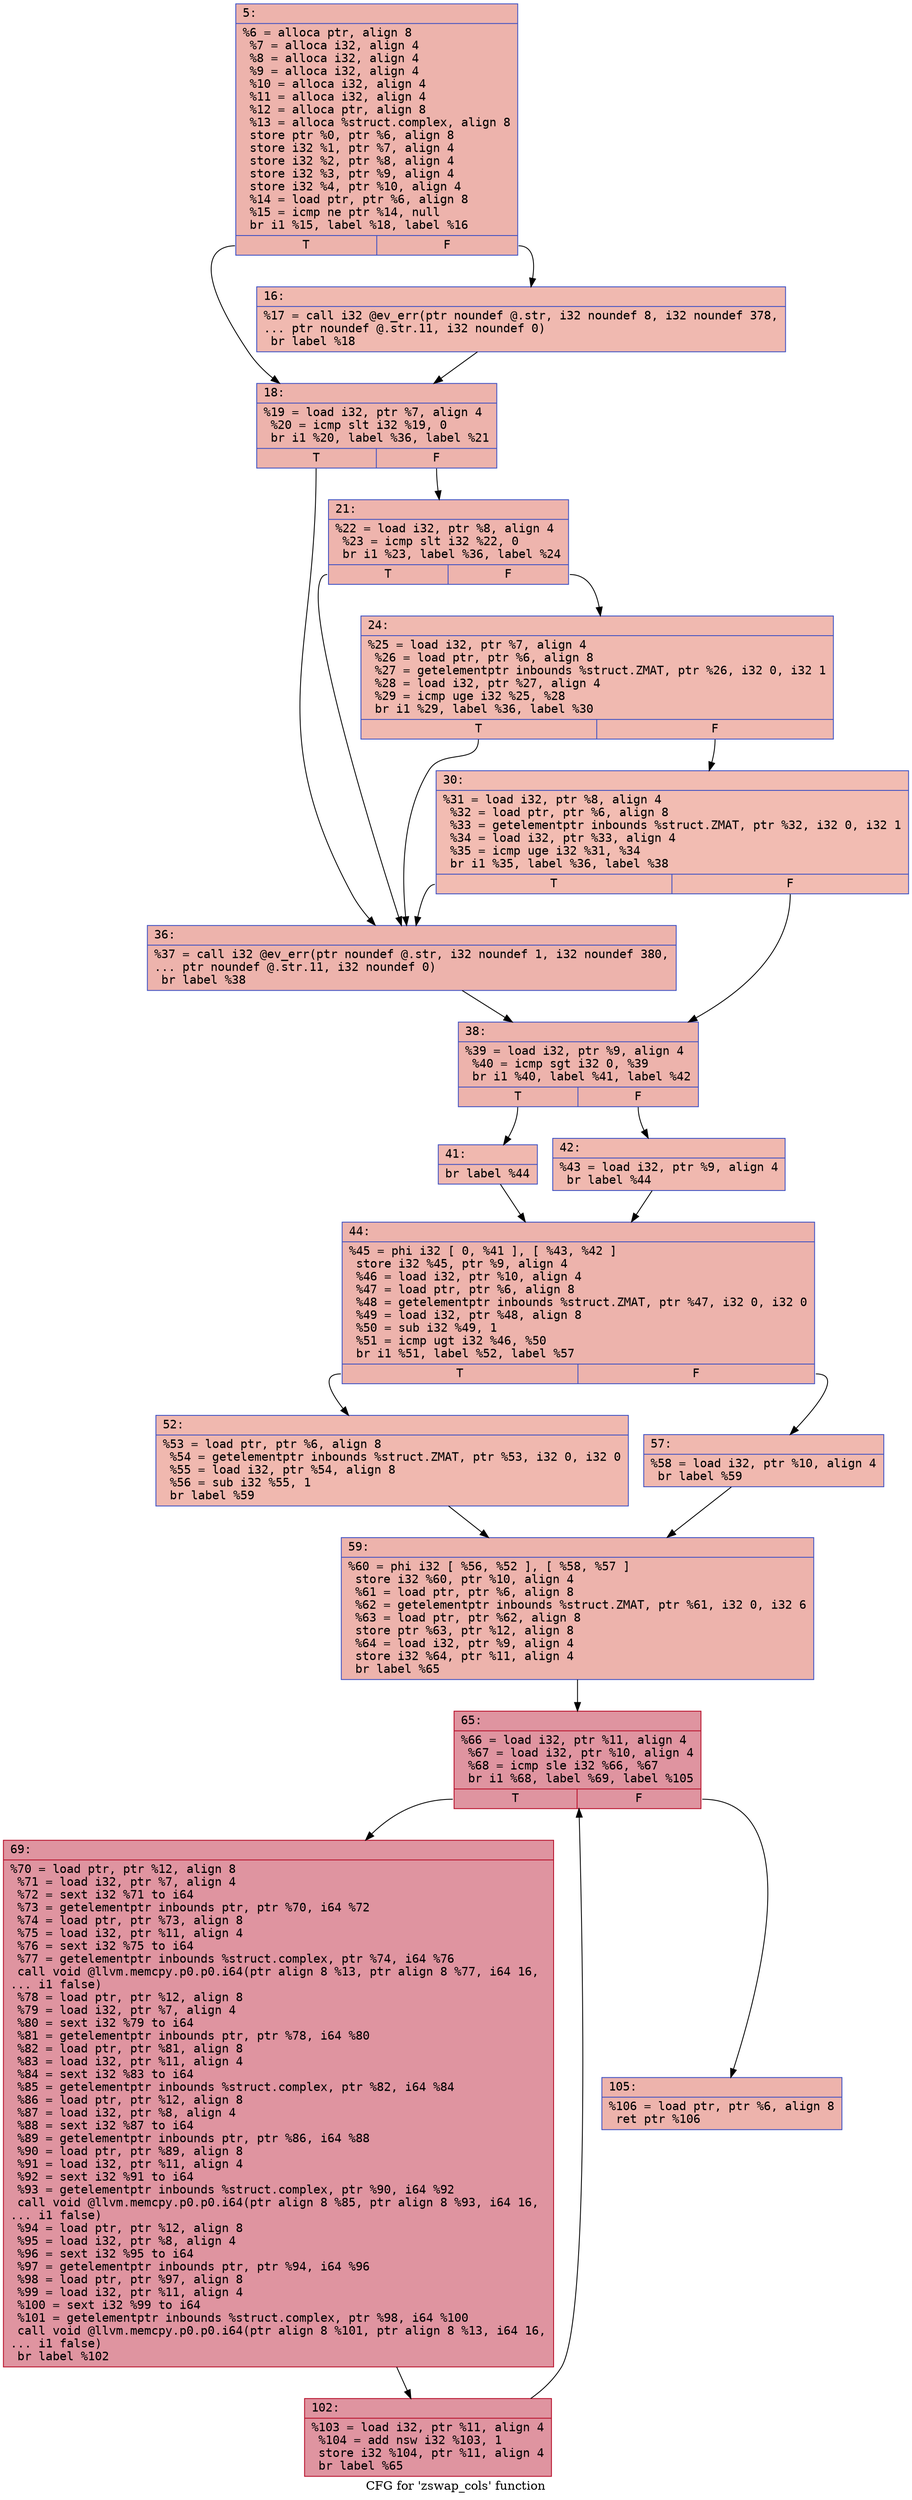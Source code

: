 digraph "CFG for 'zswap_cols' function" {
	label="CFG for 'zswap_cols' function";

	Node0x6000006bdc20 [shape=record,color="#3d50c3ff", style=filled, fillcolor="#d6524470" fontname="Courier",label="{5:\l|  %6 = alloca ptr, align 8\l  %7 = alloca i32, align 4\l  %8 = alloca i32, align 4\l  %9 = alloca i32, align 4\l  %10 = alloca i32, align 4\l  %11 = alloca i32, align 4\l  %12 = alloca ptr, align 8\l  %13 = alloca %struct.complex, align 8\l  store ptr %0, ptr %6, align 8\l  store i32 %1, ptr %7, align 4\l  store i32 %2, ptr %8, align 4\l  store i32 %3, ptr %9, align 4\l  store i32 %4, ptr %10, align 4\l  %14 = load ptr, ptr %6, align 8\l  %15 = icmp ne ptr %14, null\l  br i1 %15, label %18, label %16\l|{<s0>T|<s1>F}}"];
	Node0x6000006bdc20:s0 -> Node0x6000006bdd10[tooltip="5 -> 18\nProbability 62.50%" ];
	Node0x6000006bdc20:s1 -> Node0x6000006bdcc0[tooltip="5 -> 16\nProbability 37.50%" ];
	Node0x6000006bdcc0 [shape=record,color="#3d50c3ff", style=filled, fillcolor="#de614d70" fontname="Courier",label="{16:\l|  %17 = call i32 @ev_err(ptr noundef @.str, i32 noundef 8, i32 noundef 378,\l... ptr noundef @.str.11, i32 noundef 0)\l  br label %18\l}"];
	Node0x6000006bdcc0 -> Node0x6000006bdd10[tooltip="16 -> 18\nProbability 100.00%" ];
	Node0x6000006bdd10 [shape=record,color="#3d50c3ff", style=filled, fillcolor="#d6524470" fontname="Courier",label="{18:\l|  %19 = load i32, ptr %7, align 4\l  %20 = icmp slt i32 %19, 0\l  br i1 %20, label %36, label %21\l|{<s0>T|<s1>F}}"];
	Node0x6000006bdd10:s0 -> Node0x6000006bde50[tooltip="18 -> 36\nProbability 37.50%" ];
	Node0x6000006bdd10:s1 -> Node0x6000006bdd60[tooltip="18 -> 21\nProbability 62.50%" ];
	Node0x6000006bdd60 [shape=record,color="#3d50c3ff", style=filled, fillcolor="#d8564670" fontname="Courier",label="{21:\l|  %22 = load i32, ptr %8, align 4\l  %23 = icmp slt i32 %22, 0\l  br i1 %23, label %36, label %24\l|{<s0>T|<s1>F}}"];
	Node0x6000006bdd60:s0 -> Node0x6000006bde50[tooltip="21 -> 36\nProbability 37.50%" ];
	Node0x6000006bdd60:s1 -> Node0x6000006bddb0[tooltip="21 -> 24\nProbability 62.50%" ];
	Node0x6000006bddb0 [shape=record,color="#3d50c3ff", style=filled, fillcolor="#de614d70" fontname="Courier",label="{24:\l|  %25 = load i32, ptr %7, align 4\l  %26 = load ptr, ptr %6, align 8\l  %27 = getelementptr inbounds %struct.ZMAT, ptr %26, i32 0, i32 1\l  %28 = load i32, ptr %27, align 4\l  %29 = icmp uge i32 %25, %28\l  br i1 %29, label %36, label %30\l|{<s0>T|<s1>F}}"];
	Node0x6000006bddb0:s0 -> Node0x6000006bde50[tooltip="24 -> 36\nProbability 50.00%" ];
	Node0x6000006bddb0:s1 -> Node0x6000006bde00[tooltip="24 -> 30\nProbability 50.00%" ];
	Node0x6000006bde00 [shape=record,color="#3d50c3ff", style=filled, fillcolor="#e1675170" fontname="Courier",label="{30:\l|  %31 = load i32, ptr %8, align 4\l  %32 = load ptr, ptr %6, align 8\l  %33 = getelementptr inbounds %struct.ZMAT, ptr %32, i32 0, i32 1\l  %34 = load i32, ptr %33, align 4\l  %35 = icmp uge i32 %31, %34\l  br i1 %35, label %36, label %38\l|{<s0>T|<s1>F}}"];
	Node0x6000006bde00:s0 -> Node0x6000006bde50[tooltip="30 -> 36\nProbability 50.00%" ];
	Node0x6000006bde00:s1 -> Node0x6000006bdea0[tooltip="30 -> 38\nProbability 50.00%" ];
	Node0x6000006bde50 [shape=record,color="#3d50c3ff", style=filled, fillcolor="#d6524470" fontname="Courier",label="{36:\l|  %37 = call i32 @ev_err(ptr noundef @.str, i32 noundef 1, i32 noundef 380,\l... ptr noundef @.str.11, i32 noundef 0)\l  br label %38\l}"];
	Node0x6000006bde50 -> Node0x6000006bdea0[tooltip="36 -> 38\nProbability 100.00%" ];
	Node0x6000006bdea0 [shape=record,color="#3d50c3ff", style=filled, fillcolor="#d6524470" fontname="Courier",label="{38:\l|  %39 = load i32, ptr %9, align 4\l  %40 = icmp sgt i32 0, %39\l  br i1 %40, label %41, label %42\l|{<s0>T|<s1>F}}"];
	Node0x6000006bdea0:s0 -> Node0x6000006bdef0[tooltip="38 -> 41\nProbability 50.00%" ];
	Node0x6000006bdea0:s1 -> Node0x6000006bdf40[tooltip="38 -> 42\nProbability 50.00%" ];
	Node0x6000006bdef0 [shape=record,color="#3d50c3ff", style=filled, fillcolor="#dc5d4a70" fontname="Courier",label="{41:\l|  br label %44\l}"];
	Node0x6000006bdef0 -> Node0x6000006bdf90[tooltip="41 -> 44\nProbability 100.00%" ];
	Node0x6000006bdf40 [shape=record,color="#3d50c3ff", style=filled, fillcolor="#dc5d4a70" fontname="Courier",label="{42:\l|  %43 = load i32, ptr %9, align 4\l  br label %44\l}"];
	Node0x6000006bdf40 -> Node0x6000006bdf90[tooltip="42 -> 44\nProbability 100.00%" ];
	Node0x6000006bdf90 [shape=record,color="#3d50c3ff", style=filled, fillcolor="#d6524470" fontname="Courier",label="{44:\l|  %45 = phi i32 [ 0, %41 ], [ %43, %42 ]\l  store i32 %45, ptr %9, align 4\l  %46 = load i32, ptr %10, align 4\l  %47 = load ptr, ptr %6, align 8\l  %48 = getelementptr inbounds %struct.ZMAT, ptr %47, i32 0, i32 0\l  %49 = load i32, ptr %48, align 8\l  %50 = sub i32 %49, 1\l  %51 = icmp ugt i32 %46, %50\l  br i1 %51, label %52, label %57\l|{<s0>T|<s1>F}}"];
	Node0x6000006bdf90:s0 -> Node0x6000006bdfe0[tooltip="44 -> 52\nProbability 50.00%" ];
	Node0x6000006bdf90:s1 -> Node0x6000006be030[tooltip="44 -> 57\nProbability 50.00%" ];
	Node0x6000006bdfe0 [shape=record,color="#3d50c3ff", style=filled, fillcolor="#dc5d4a70" fontname="Courier",label="{52:\l|  %53 = load ptr, ptr %6, align 8\l  %54 = getelementptr inbounds %struct.ZMAT, ptr %53, i32 0, i32 0\l  %55 = load i32, ptr %54, align 8\l  %56 = sub i32 %55, 1\l  br label %59\l}"];
	Node0x6000006bdfe0 -> Node0x6000006be080[tooltip="52 -> 59\nProbability 100.00%" ];
	Node0x6000006be030 [shape=record,color="#3d50c3ff", style=filled, fillcolor="#dc5d4a70" fontname="Courier",label="{57:\l|  %58 = load i32, ptr %10, align 4\l  br label %59\l}"];
	Node0x6000006be030 -> Node0x6000006be080[tooltip="57 -> 59\nProbability 100.00%" ];
	Node0x6000006be080 [shape=record,color="#3d50c3ff", style=filled, fillcolor="#d6524470" fontname="Courier",label="{59:\l|  %60 = phi i32 [ %56, %52 ], [ %58, %57 ]\l  store i32 %60, ptr %10, align 4\l  %61 = load ptr, ptr %6, align 8\l  %62 = getelementptr inbounds %struct.ZMAT, ptr %61, i32 0, i32 6\l  %63 = load ptr, ptr %62, align 8\l  store ptr %63, ptr %12, align 8\l  %64 = load i32, ptr %9, align 4\l  store i32 %64, ptr %11, align 4\l  br label %65\l}"];
	Node0x6000006be080 -> Node0x6000006be0d0[tooltip="59 -> 65\nProbability 100.00%" ];
	Node0x6000006be0d0 [shape=record,color="#b70d28ff", style=filled, fillcolor="#b70d2870" fontname="Courier",label="{65:\l|  %66 = load i32, ptr %11, align 4\l  %67 = load i32, ptr %10, align 4\l  %68 = icmp sle i32 %66, %67\l  br i1 %68, label %69, label %105\l|{<s0>T|<s1>F}}"];
	Node0x6000006be0d0:s0 -> Node0x6000006be120[tooltip="65 -> 69\nProbability 96.88%" ];
	Node0x6000006be0d0:s1 -> Node0x6000006be1c0[tooltip="65 -> 105\nProbability 3.12%" ];
	Node0x6000006be120 [shape=record,color="#b70d28ff", style=filled, fillcolor="#b70d2870" fontname="Courier",label="{69:\l|  %70 = load ptr, ptr %12, align 8\l  %71 = load i32, ptr %7, align 4\l  %72 = sext i32 %71 to i64\l  %73 = getelementptr inbounds ptr, ptr %70, i64 %72\l  %74 = load ptr, ptr %73, align 8\l  %75 = load i32, ptr %11, align 4\l  %76 = sext i32 %75 to i64\l  %77 = getelementptr inbounds %struct.complex, ptr %74, i64 %76\l  call void @llvm.memcpy.p0.p0.i64(ptr align 8 %13, ptr align 8 %77, i64 16,\l... i1 false)\l  %78 = load ptr, ptr %12, align 8\l  %79 = load i32, ptr %7, align 4\l  %80 = sext i32 %79 to i64\l  %81 = getelementptr inbounds ptr, ptr %78, i64 %80\l  %82 = load ptr, ptr %81, align 8\l  %83 = load i32, ptr %11, align 4\l  %84 = sext i32 %83 to i64\l  %85 = getelementptr inbounds %struct.complex, ptr %82, i64 %84\l  %86 = load ptr, ptr %12, align 8\l  %87 = load i32, ptr %8, align 4\l  %88 = sext i32 %87 to i64\l  %89 = getelementptr inbounds ptr, ptr %86, i64 %88\l  %90 = load ptr, ptr %89, align 8\l  %91 = load i32, ptr %11, align 4\l  %92 = sext i32 %91 to i64\l  %93 = getelementptr inbounds %struct.complex, ptr %90, i64 %92\l  call void @llvm.memcpy.p0.p0.i64(ptr align 8 %85, ptr align 8 %93, i64 16,\l... i1 false)\l  %94 = load ptr, ptr %12, align 8\l  %95 = load i32, ptr %8, align 4\l  %96 = sext i32 %95 to i64\l  %97 = getelementptr inbounds ptr, ptr %94, i64 %96\l  %98 = load ptr, ptr %97, align 8\l  %99 = load i32, ptr %11, align 4\l  %100 = sext i32 %99 to i64\l  %101 = getelementptr inbounds %struct.complex, ptr %98, i64 %100\l  call void @llvm.memcpy.p0.p0.i64(ptr align 8 %101, ptr align 8 %13, i64 16,\l... i1 false)\l  br label %102\l}"];
	Node0x6000006be120 -> Node0x6000006be170[tooltip="69 -> 102\nProbability 100.00%" ];
	Node0x6000006be170 [shape=record,color="#b70d28ff", style=filled, fillcolor="#b70d2870" fontname="Courier",label="{102:\l|  %103 = load i32, ptr %11, align 4\l  %104 = add nsw i32 %103, 1\l  store i32 %104, ptr %11, align 4\l  br label %65\l}"];
	Node0x6000006be170 -> Node0x6000006be0d0[tooltip="102 -> 65\nProbability 100.00%" ];
	Node0x6000006be1c0 [shape=record,color="#3d50c3ff", style=filled, fillcolor="#d6524470" fontname="Courier",label="{105:\l|  %106 = load ptr, ptr %6, align 8\l  ret ptr %106\l}"];
}
